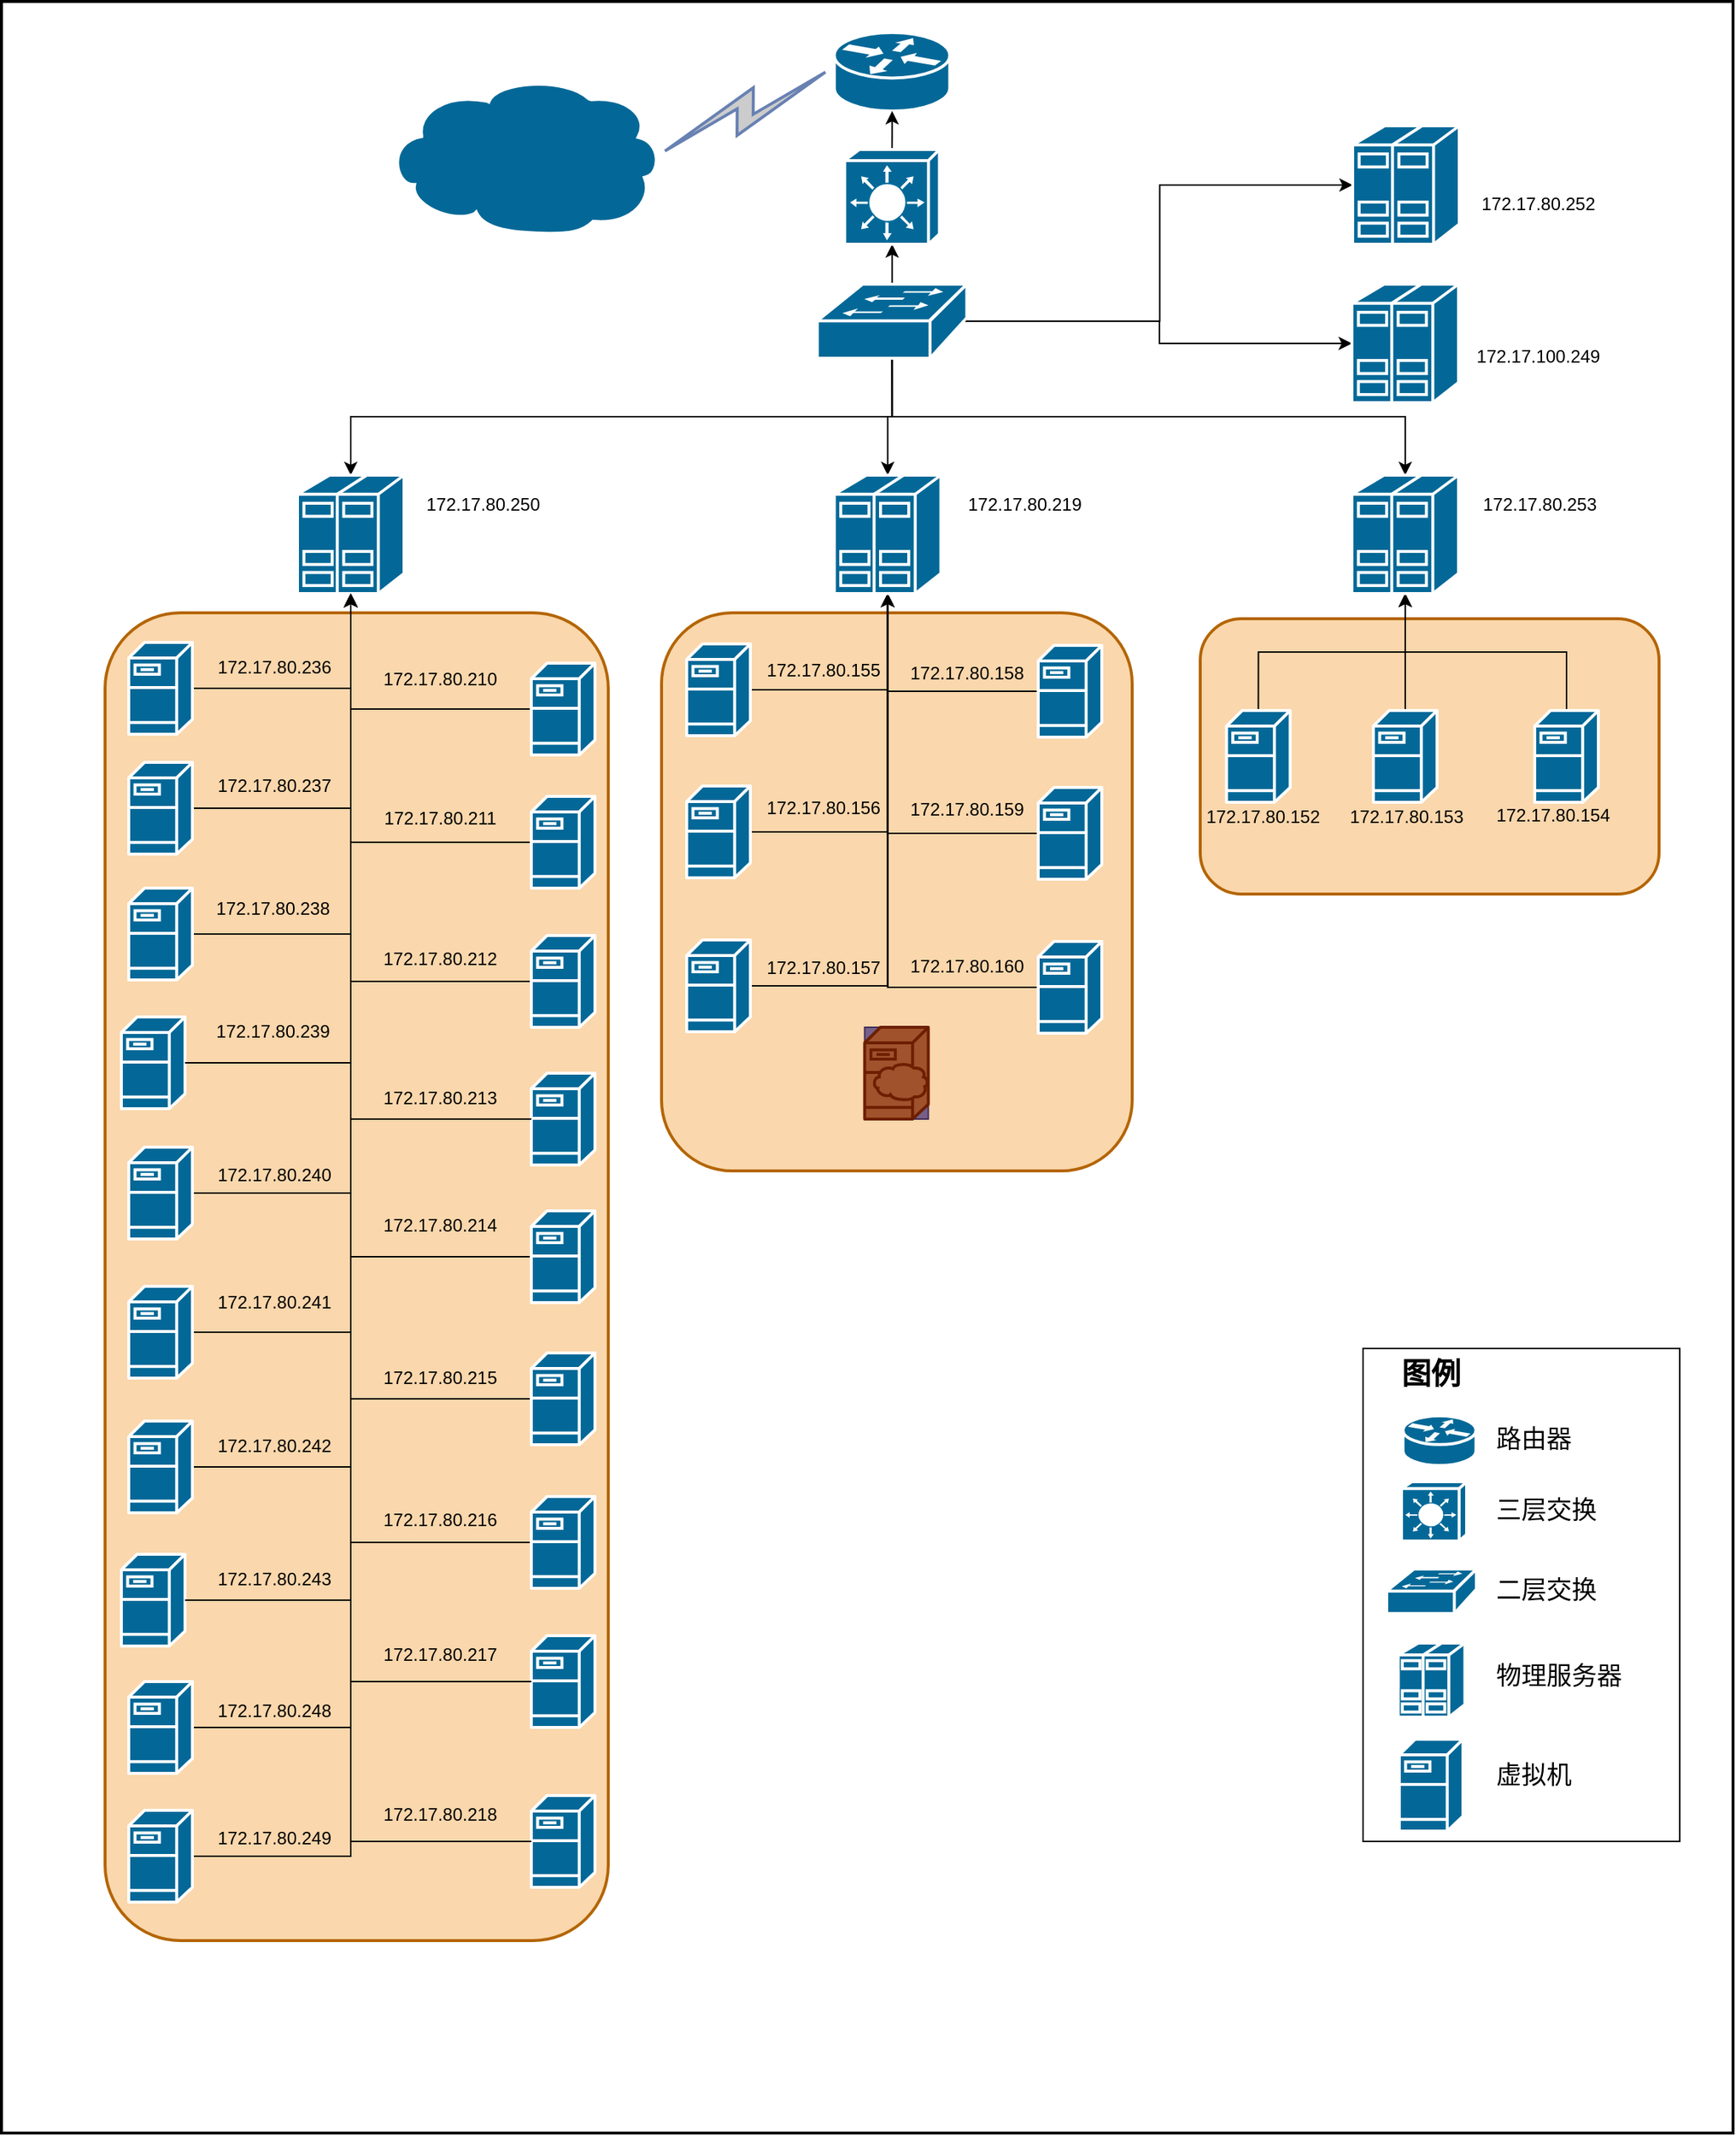 <mxfile version="13.7.3" type="github">
  <diagram id="7KyOj3fAV2kCOO-Bveho" name="第 1 页">
    <mxGraphModel dx="2696" dy="2299" grid="1" gridSize="10" guides="1" tooltips="1" connect="1" arrows="1" fold="1" page="1" pageScale="1" pageWidth="827" pageHeight="1169" math="0" shadow="0">
      <root>
        <mxCell id="0" />
        <mxCell id="1" parent="0" />
        <mxCell id="mXDbekLg4qPnqd0OjegT-1" value="" style="whiteSpace=wrap;html=1;strokeWidth=2;" parent="1" vertex="1">
          <mxGeometry x="-70" width="1170" height="1440" as="geometry" />
        </mxCell>
        <mxCell id="kRnvDEAMwZP9P6292mLg-15" value="" style="rounded=0;whiteSpace=wrap;html=1;fontSize=20;align=left;" vertex="1" parent="1">
          <mxGeometry x="850" y="910" width="214" height="333" as="geometry" />
        </mxCell>
        <mxCell id="mXDbekLg4qPnqd0OjegT-14" value="" style="rounded=1;whiteSpace=wrap;html=1;strokeColor=#b46504;strokeWidth=2;fillColor=#fad7ac;" parent="1" vertex="1">
          <mxGeometry x="740" y="417" width="310" height="186" as="geometry" />
        </mxCell>
        <mxCell id="mXDbekLg4qPnqd0OjegT-13" value="" style="rounded=1;whiteSpace=wrap;html=1;strokeColor=#b46504;strokeWidth=2;fillColor=#fad7ac;" parent="1" vertex="1">
          <mxGeometry x="376" y="413" width="318" height="377" as="geometry" />
        </mxCell>
        <mxCell id="mXDbekLg4qPnqd0OjegT-12" value="" style="rounded=1;whiteSpace=wrap;html=1;strokeColor=#b46504;strokeWidth=2;fillColor=#fad7ac;" parent="1" vertex="1">
          <mxGeometry y="413" width="340" height="897" as="geometry" />
        </mxCell>
        <mxCell id="mXDbekLg4qPnqd0OjegT-2" value="" style="shape=mxgraph.cisco.routers.router;html=1;pointerEvents=1;dashed=0;fillColor=#036897;strokeColor=#ffffff;strokeWidth=2;verticalLabelPosition=bottom;verticalAlign=top;align=center;outlineConnect=0;" parent="1" vertex="1">
          <mxGeometry x="492.75" y="21" width="78" height="53" as="geometry" />
        </mxCell>
        <mxCell id="mXDbekLg4qPnqd0OjegT-5" value="" style="shape=mxgraph.cisco.storage.cloud;html=1;pointerEvents=1;dashed=0;fillColor=#036897;strokeColor=#ffffff;strokeWidth=2;verticalLabelPosition=bottom;verticalAlign=top;align=center;outlineConnect=0;" parent="1" vertex="1">
          <mxGeometry x="190" y="51" width="186" height="106" as="geometry" />
        </mxCell>
        <mxCell id="mXDbekLg4qPnqd0OjegT-9" value="" style="edgeStyle=orthogonalEdgeStyle;rounded=0;orthogonalLoop=1;jettySize=auto;html=1;exitX=0.5;exitY=0;exitDx=0;exitDy=0;exitPerimeter=0;" parent="1" source="mXDbekLg4qPnqd0OjegT-10" target="mXDbekLg4qPnqd0OjegT-2" edge="1">
          <mxGeometry relative="1" as="geometry">
            <mxPoint x="594" y="82" as="sourcePoint" />
          </mxGeometry>
        </mxCell>
        <mxCell id="mXDbekLg4qPnqd0OjegT-11" value="" style="edgeStyle=orthogonalEdgeStyle;rounded=0;orthogonalLoop=1;jettySize=auto;html=1;" parent="1" source="mXDbekLg4qPnqd0OjegT-7" target="mXDbekLg4qPnqd0OjegT-10" edge="1">
          <mxGeometry relative="1" as="geometry" />
        </mxCell>
        <mxCell id="mXDbekLg4qPnqd0OjegT-252" style="edgeStyle=orthogonalEdgeStyle;rounded=0;orthogonalLoop=1;jettySize=auto;html=1;exitX=0.5;exitY=0.98;exitDx=0;exitDy=0;exitPerimeter=0;" parent="1" source="mXDbekLg4qPnqd0OjegT-7" target="kRnvDEAMwZP9P6292mLg-37" edge="1">
          <mxGeometry relative="1" as="geometry">
            <mxPoint x="532" y="320" as="targetPoint" />
          </mxGeometry>
        </mxCell>
        <mxCell id="mXDbekLg4qPnqd0OjegT-253" style="edgeStyle=orthogonalEdgeStyle;rounded=0;orthogonalLoop=1;jettySize=auto;html=1;exitX=0.5;exitY=0.98;exitDx=0;exitDy=0;exitPerimeter=0;" parent="1" source="mXDbekLg4qPnqd0OjegT-7" target="kRnvDEAMwZP9P6292mLg-38" edge="1">
          <mxGeometry relative="1" as="geometry">
            <mxPoint x="880.5" y="320" as="targetPoint" />
          </mxGeometry>
        </mxCell>
        <mxCell id="mXDbekLg4qPnqd0OjegT-254" style="edgeStyle=orthogonalEdgeStyle;rounded=0;orthogonalLoop=1;jettySize=auto;html=1;exitX=0.5;exitY=0.98;exitDx=0;exitDy=0;exitPerimeter=0;entryX=0.5;entryY=0;entryDx=0;entryDy=0;entryPerimeter=0;" parent="1" source="mXDbekLg4qPnqd0OjegT-7" target="yQttEKcs_ZQI97FA9JTA-85" edge="1">
          <mxGeometry relative="1" as="geometry">
            <mxPoint x="165" y="320" as="targetPoint" />
          </mxGeometry>
        </mxCell>
        <mxCell id="mXDbekLg4qPnqd0OjegT-255" style="edgeStyle=orthogonalEdgeStyle;rounded=0;orthogonalLoop=1;jettySize=auto;html=1;exitX=0.98;exitY=0.5;exitDx=0;exitDy=0;exitPerimeter=0;" parent="1" source="mXDbekLg4qPnqd0OjegT-7" target="kRnvDEAMwZP9P6292mLg-2" edge="1">
          <mxGeometry relative="1" as="geometry">
            <mxPoint x="823.5" y="241" as="targetPoint" />
          </mxGeometry>
        </mxCell>
        <mxCell id="mXDbekLg4qPnqd0OjegT-256" style="edgeStyle=orthogonalEdgeStyle;rounded=0;orthogonalLoop=1;jettySize=auto;html=1;exitX=0.98;exitY=0.5;exitDx=0;exitDy=0;exitPerimeter=0;entryX=0;entryY=0.5;entryDx=0;entryDy=0;entryPerimeter=0;" parent="1" source="mXDbekLg4qPnqd0OjegT-7" target="kRnvDEAMwZP9P6292mLg-1" edge="1">
          <mxGeometry relative="1" as="geometry">
            <mxPoint x="819" y="161.5" as="targetPoint" />
          </mxGeometry>
        </mxCell>
        <mxCell id="mXDbekLg4qPnqd0OjegT-7" value="" style="shape=mxgraph.cisco.switches.workgroup_switch;html=1;pointerEvents=1;dashed=0;fillColor=#036897;strokeColor=#ffffff;strokeWidth=2;verticalLabelPosition=bottom;verticalAlign=top;align=center;outlineConnect=0;" parent="1" vertex="1">
          <mxGeometry x="481.25" y="191" width="101" height="50" as="geometry" />
        </mxCell>
        <mxCell id="mXDbekLg4qPnqd0OjegT-8" value="" style="html=1;outlineConnect=0;fillColor=#CCCCCC;strokeColor=#6881B3;gradientColor=none;gradientDirection=north;strokeWidth=2;shape=mxgraph.networks.comm_link_edge;html=1;entryX=0.98;entryY=0.5;entryDx=0;entryDy=0;entryPerimeter=0;" parent="1" source="mXDbekLg4qPnqd0OjegT-2" target="mXDbekLg4qPnqd0OjegT-5" edge="1">
          <mxGeometry width="100" height="100" relative="1" as="geometry">
            <mxPoint x="223" y="60" as="sourcePoint" />
            <mxPoint x="323" y="-40" as="targetPoint" />
            <Array as="points">
              <mxPoint x="283" y="30" />
            </Array>
          </mxGeometry>
        </mxCell>
        <mxCell id="mXDbekLg4qPnqd0OjegT-10" value="" style="shape=mxgraph.cisco.switches.layer_3_switch;html=1;pointerEvents=1;dashed=0;fillColor=#036897;strokeColor=#ffffff;strokeWidth=2;verticalLabelPosition=bottom;verticalAlign=top;align=center;outlineConnect=0;" parent="1" vertex="1">
          <mxGeometry x="499.75" y="100" width="64" height="64" as="geometry" />
        </mxCell>
        <mxCell id="mXDbekLg4qPnqd0OjegT-69" value="172.17.80.250&lt;br&gt;" style="text;html=1;resizable=0;autosize=1;align=center;verticalAlign=middle;points=[];fillColor=none;strokeColor=none;rounded=0;" parent="1" vertex="1">
          <mxGeometry x="210" y="330" width="90" height="20" as="geometry" />
        </mxCell>
        <mxCell id="mXDbekLg4qPnqd0OjegT-71" value="172.17.80.219" style="text;html=1;resizable=0;autosize=1;align=center;verticalAlign=middle;points=[];fillColor=none;strokeColor=none;rounded=0;" parent="1" vertex="1">
          <mxGeometry x="576" y="330" width="90" height="20" as="geometry" />
        </mxCell>
        <mxCell id="mXDbekLg4qPnqd0OjegT-105" value="" style="group;fillColor=#76608a;strokeColor=#432D57;fontColor=#ffffff;" parent="1" vertex="1" connectable="0">
          <mxGeometry x="513.25" y="693" width="43" height="62" as="geometry" />
        </mxCell>
        <mxCell id="mXDbekLg4qPnqd0OjegT-106" value="" style="shape=mxgraph.cisco.servers.fileserver;html=1;pointerEvents=1;dashed=0;fillColor=#a0522d;strokeColor=#6D1F00;strokeWidth=2;verticalLabelPosition=bottom;verticalAlign=top;align=center;outlineConnect=0;fontColor=#ffffff;" parent="mXDbekLg4qPnqd0OjegT-105" vertex="1">
          <mxGeometry width="43" height="62" as="geometry" />
        </mxCell>
        <mxCell id="mXDbekLg4qPnqd0OjegT-107" value="" style="shape=mxgraph.cisco.storage.cloud;html=1;pointerEvents=1;dashed=0;fillColor=#a0522d;strokeColor=#6D1F00;strokeWidth=2;verticalLabelPosition=bottom;verticalAlign=top;align=center;outlineConnect=0;fontColor=#ffffff;" parent="mXDbekLg4qPnqd0OjegT-105" vertex="1">
          <mxGeometry x="5" y="24" width="38" height="25" as="geometry" />
        </mxCell>
        <mxCell id="mXDbekLg4qPnqd0OjegT-109" value="172.17.80.252" style="text;html=1;resizable=0;autosize=1;align=center;verticalAlign=middle;points=[];fillColor=none;strokeColor=none;rounded=0;" parent="1" vertex="1">
          <mxGeometry x="922.5" y="127" width="90" height="20" as="geometry" />
        </mxCell>
        <mxCell id="mXDbekLg4qPnqd0OjegT-226" value="172.17.80.253" style="text;html=1;resizable=0;autosize=1;align=center;verticalAlign=middle;points=[];fillColor=none;strokeColor=none;rounded=0;" parent="1" vertex="1">
          <mxGeometry x="923.5" y="330" width="90" height="20" as="geometry" />
        </mxCell>
        <mxCell id="mXDbekLg4qPnqd0OjegT-241" value="172.17.100.249" style="text;html=1;resizable=0;autosize=1;align=center;verticalAlign=middle;points=[];fillColor=none;strokeColor=none;rounded=0;" parent="1" vertex="1">
          <mxGeometry x="917.5" y="230" width="100" height="20" as="geometry" />
        </mxCell>
        <mxCell id="mXDbekLg4qPnqd0OjegT-16" value="172.17.80.236" style="text;html=1;resizable=0;autosize=1;align=center;verticalAlign=middle;points=[];rounded=0;shadow=1;fontStyle=0" parent="1" vertex="1">
          <mxGeometry x="69" y="440" width="90" height="20" as="geometry" />
        </mxCell>
        <mxCell id="mXDbekLg4qPnqd0OjegT-20" value="172.17.80.249" style="text;html=1;resizable=0;autosize=1;align=center;verticalAlign=middle;points=[];rounded=0;shadow=1;fontStyle=0" parent="1" vertex="1">
          <mxGeometry x="69.0" y="1231" width="90" height="20" as="geometry" />
        </mxCell>
        <mxCell id="mXDbekLg4qPnqd0OjegT-22" value="172.17.80.240" style="text;html=1;resizable=0;autosize=1;align=center;verticalAlign=middle;points=[];rounded=0;shadow=1;fontStyle=0" parent="1" vertex="1">
          <mxGeometry x="69" y="783" width="90" height="20" as="geometry" />
        </mxCell>
        <mxCell id="mXDbekLg4qPnqd0OjegT-27" value="172.17.80.243" style="text;html=1;resizable=0;autosize=1;align=center;verticalAlign=middle;points=[];rounded=0;shadow=1;fontStyle=0" parent="1" vertex="1">
          <mxGeometry x="69" y="1056" width="90" height="20" as="geometry" />
        </mxCell>
        <mxCell id="mXDbekLg4qPnqd0OjegT-28" value="172.17.80.248" style="text;html=1;resizable=0;autosize=1;align=center;verticalAlign=middle;points=[];rounded=0;shadow=1;fontStyle=0" parent="1" vertex="1">
          <mxGeometry x="69.0" y="1145" width="90" height="20" as="geometry" />
        </mxCell>
        <mxCell id="mXDbekLg4qPnqd0OjegT-41" value="172.17.80.210" style="text;html=1;resizable=0;autosize=1;align=center;verticalAlign=middle;points=[];rounded=0;shadow=1;fontStyle=0" parent="1" vertex="1">
          <mxGeometry x="181" y="448" width="90" height="20" as="geometry" />
        </mxCell>
        <mxCell id="mXDbekLg4qPnqd0OjegT-42" value="172.17.80.211" style="text;html=1;resizable=0;autosize=1;align=center;verticalAlign=middle;points=[];rounded=0;shadow=1;fontStyle=0" parent="1" vertex="1">
          <mxGeometry x="181" y="542" width="90" height="20" as="geometry" />
        </mxCell>
        <mxCell id="mXDbekLg4qPnqd0OjegT-43" value="172.17.80.212" style="text;html=1;resizable=0;autosize=1;align=center;verticalAlign=middle;points=[];rounded=0;shadow=1;fontStyle=0" parent="1" vertex="1">
          <mxGeometry x="181" y="637" width="90" height="20" as="geometry" />
        </mxCell>
        <mxCell id="mXDbekLg4qPnqd0OjegT-47" value="172.17.80.213" style="text;html=1;resizable=0;autosize=1;align=center;verticalAlign=middle;points=[];rounded=0;shadow=1;fontStyle=0" parent="1" vertex="1">
          <mxGeometry x="181.0" y="731" width="90" height="20" as="geometry" />
        </mxCell>
        <mxCell id="mXDbekLg4qPnqd0OjegT-48" value="172.17.80.214" style="text;html=1;resizable=0;autosize=1;align=center;verticalAlign=middle;points=[];rounded=0;shadow=1;fontStyle=0" parent="1" vertex="1">
          <mxGeometry x="181.0" y="817" width="90" height="20" as="geometry" />
        </mxCell>
        <mxCell id="mXDbekLg4qPnqd0OjegT-49" value="172.17.80.215" style="text;html=1;resizable=0;autosize=1;align=center;verticalAlign=middle;points=[];rounded=0;shadow=1;fontStyle=0" parent="1" vertex="1">
          <mxGeometry x="181" y="920" width="90" height="20" as="geometry" />
        </mxCell>
        <mxCell id="mXDbekLg4qPnqd0OjegT-50" value="172.17.80.216" style="text;html=1;resizable=0;autosize=1;align=center;verticalAlign=middle;points=[];rounded=0;shadow=1;fontStyle=0" parent="1" vertex="1">
          <mxGeometry x="181.0" y="1016" width="90" height="20" as="geometry" />
        </mxCell>
        <mxCell id="mXDbekLg4qPnqd0OjegT-51" value="172.17.80.217" style="text;html=1;resizable=0;autosize=1;align=center;verticalAlign=middle;points=[];rounded=0;shadow=1;fontStyle=0" parent="1" vertex="1">
          <mxGeometry x="181" y="1107" width="90" height="20" as="geometry" />
        </mxCell>
        <mxCell id="kRnvDEAMwZP9P6292mLg-20" style="edgeStyle=orthogonalEdgeStyle;rounded=0;orthogonalLoop=1;jettySize=auto;html=1;exitX=1;exitY=0.5;exitDx=0;exitDy=0;" parent="1" source="mXDbekLg4qPnqd0OjegT-33" target="yQttEKcs_ZQI97FA9JTA-85" edge="1">
          <mxGeometry relative="1" as="geometry" />
        </mxCell>
        <mxCell id="mXDbekLg4qPnqd0OjegT-33" value="" style="shape=mxgraph.cisco.servers.fileserver;html=1;pointerEvents=1;dashed=0;fillColor=#036897;strokeColor=#ffffff;strokeWidth=2;verticalLabelPosition=bottom;verticalAlign=top;align=center;outlineConnect=0;" parent="1" vertex="1">
          <mxGeometry x="16" y="514" width="43" height="62" as="geometry" />
        </mxCell>
        <mxCell id="yQttEKcs_ZQI97FA9JTA-4" value="" style="group" parent="1" vertex="1" connectable="0">
          <mxGeometry x="16" y="686" width="43" height="62" as="geometry" />
        </mxCell>
        <mxCell id="yQttEKcs_ZQI97FA9JTA-5" value="" style="shape=mxgraph.cisco.servers.fileserver;html=1;pointerEvents=1;dashed=0;fillColor=#036897;strokeColor=#ffffff;strokeWidth=2;verticalLabelPosition=bottom;verticalAlign=top;align=center;outlineConnect=0;" parent="yQttEKcs_ZQI97FA9JTA-4" vertex="1">
          <mxGeometry x="-5" width="43" height="62" as="geometry" />
        </mxCell>
        <mxCell id="kRnvDEAMwZP9P6292mLg-22" style="edgeStyle=orthogonalEdgeStyle;rounded=0;orthogonalLoop=1;jettySize=auto;html=1;exitX=1;exitY=0.5;exitDx=0;exitDy=0;" parent="1" source="yQttEKcs_ZQI97FA9JTA-8" target="yQttEKcs_ZQI97FA9JTA-85" edge="1">
          <mxGeometry relative="1" as="geometry" />
        </mxCell>
        <mxCell id="yQttEKcs_ZQI97FA9JTA-8" value="" style="shape=mxgraph.cisco.servers.fileserver;html=1;pointerEvents=1;dashed=0;fillColor=#036897;strokeColor=#ffffff;strokeWidth=2;verticalLabelPosition=bottom;verticalAlign=top;align=center;outlineConnect=0;" parent="1" vertex="1">
          <mxGeometry x="16" y="599" width="43" height="62" as="geometry" />
        </mxCell>
        <mxCell id="kRnvDEAMwZP9P6292mLg-26" style="edgeStyle=orthogonalEdgeStyle;rounded=0;orthogonalLoop=1;jettySize=auto;html=1;exitX=1;exitY=0.5;exitDx=0;exitDy=0;" parent="1" source="yQttEKcs_ZQI97FA9JTA-9" target="yQttEKcs_ZQI97FA9JTA-85" edge="1">
          <mxGeometry relative="1" as="geometry" />
        </mxCell>
        <mxCell id="yQttEKcs_ZQI97FA9JTA-9" value="" style="shape=mxgraph.cisco.servers.fileserver;html=1;pointerEvents=1;dashed=0;fillColor=#036897;strokeColor=#ffffff;strokeWidth=2;verticalLabelPosition=bottom;verticalAlign=top;align=center;outlineConnect=0;" parent="1" vertex="1">
          <mxGeometry x="16" y="774" width="43" height="62" as="geometry" />
        </mxCell>
        <mxCell id="kRnvDEAMwZP9P6292mLg-28" style="edgeStyle=orthogonalEdgeStyle;rounded=0;orthogonalLoop=1;jettySize=auto;html=1;exitX=1;exitY=0.5;exitDx=0;exitDy=0;" parent="1" source="yQttEKcs_ZQI97FA9JTA-10" target="yQttEKcs_ZQI97FA9JTA-85" edge="1">
          <mxGeometry relative="1" as="geometry" />
        </mxCell>
        <mxCell id="yQttEKcs_ZQI97FA9JTA-10" value="" style="shape=mxgraph.cisco.servers.fileserver;html=1;pointerEvents=1;dashed=0;fillColor=#036897;strokeColor=#ffffff;strokeWidth=2;verticalLabelPosition=bottom;verticalAlign=top;align=center;outlineConnect=0;" parent="1" vertex="1">
          <mxGeometry x="16" y="868" width="43" height="62" as="geometry" />
        </mxCell>
        <mxCell id="yQttEKcs_ZQI97FA9JTA-11" value="" style="group" parent="1" vertex="1" connectable="0">
          <mxGeometry x="16" y="1049" width="43" height="62" as="geometry" />
        </mxCell>
        <mxCell id="yQttEKcs_ZQI97FA9JTA-12" value="" style="shape=mxgraph.cisco.servers.fileserver;html=1;pointerEvents=1;dashed=0;fillColor=#036897;strokeColor=#ffffff;strokeWidth=2;verticalLabelPosition=bottom;verticalAlign=top;align=center;outlineConnect=0;" parent="yQttEKcs_ZQI97FA9JTA-11" vertex="1">
          <mxGeometry x="-5" width="43" height="62" as="geometry" />
        </mxCell>
        <mxCell id="kRnvDEAMwZP9P6292mLg-30" style="edgeStyle=orthogonalEdgeStyle;rounded=0;orthogonalLoop=1;jettySize=auto;html=1;exitX=1;exitY=0.5;exitDx=0;exitDy=0;" parent="1" source="yQttEKcs_ZQI97FA9JTA-13" target="yQttEKcs_ZQI97FA9JTA-85" edge="1">
          <mxGeometry relative="1" as="geometry" />
        </mxCell>
        <mxCell id="yQttEKcs_ZQI97FA9JTA-13" value="" style="shape=mxgraph.cisco.servers.fileserver;html=1;pointerEvents=1;dashed=0;fillColor=#036897;strokeColor=#ffffff;strokeWidth=2;verticalLabelPosition=bottom;verticalAlign=top;align=center;outlineConnect=0;" parent="1" vertex="1">
          <mxGeometry x="16" y="959" width="43" height="62" as="geometry" />
        </mxCell>
        <mxCell id="kRnvDEAMwZP9P6292mLg-34" style="edgeStyle=orthogonalEdgeStyle;rounded=0;orthogonalLoop=1;jettySize=auto;html=1;exitX=1;exitY=0.5;exitDx=0;exitDy=0;" parent="1" source="yQttEKcs_ZQI97FA9JTA-16" target="yQttEKcs_ZQI97FA9JTA-85" edge="1">
          <mxGeometry relative="1" as="geometry" />
        </mxCell>
        <mxCell id="yQttEKcs_ZQI97FA9JTA-16" value="" style="shape=mxgraph.cisco.servers.fileserver;html=1;pointerEvents=1;dashed=0;fillColor=#036897;strokeColor=#ffffff;strokeWidth=2;verticalLabelPosition=bottom;verticalAlign=top;align=center;outlineConnect=0;" parent="1" vertex="1">
          <mxGeometry x="16" y="1135" width="43" height="62" as="geometry" />
        </mxCell>
        <mxCell id="yQttEKcs_ZQI97FA9JTA-37" value="172.17.80.239" style="text;html=1;resizable=0;autosize=1;align=center;verticalAlign=middle;points=[];rounded=0;shadow=1;fontStyle=0" parent="1" vertex="1">
          <mxGeometry x="68.0" y="686" width="90" height="20" as="geometry" />
        </mxCell>
        <mxCell id="yQttEKcs_ZQI97FA9JTA-38" value="172.17.80.238" style="text;html=1;resizable=0;autosize=1;align=center;verticalAlign=middle;points=[];rounded=0;shadow=1;fontStyle=0" parent="1" vertex="1">
          <mxGeometry x="68.0" y="603" width="90" height="20" as="geometry" />
        </mxCell>
        <mxCell id="yQttEKcs_ZQI97FA9JTA-39" value="172.17.80.241" style="text;html=1;resizable=0;autosize=1;align=center;verticalAlign=middle;points=[];rounded=0;shadow=1;fontStyle=0" parent="1" vertex="1">
          <mxGeometry x="69.0" y="869" width="90" height="20" as="geometry" />
        </mxCell>
        <mxCell id="yQttEKcs_ZQI97FA9JTA-40" value="172.17.80.242" style="text;html=1;resizable=0;autosize=1;align=center;verticalAlign=middle;points=[];rounded=0;shadow=1;fontStyle=0" parent="1" vertex="1">
          <mxGeometry x="69.0" y="966" width="90" height="20" as="geometry" />
        </mxCell>
        <mxCell id="kRnvDEAMwZP9P6292mLg-18" style="edgeStyle=orthogonalEdgeStyle;rounded=0;orthogonalLoop=1;jettySize=auto;html=1;exitX=1;exitY=0.5;exitDx=0;exitDy=0;" parent="1" source="yQttEKcs_ZQI97FA9JTA-42" target="yQttEKcs_ZQI97FA9JTA-85" edge="1">
          <mxGeometry relative="1" as="geometry" />
        </mxCell>
        <mxCell id="yQttEKcs_ZQI97FA9JTA-42" value="" style="shape=mxgraph.cisco.servers.fileserver;html=1;pointerEvents=1;dashed=0;fillColor=#036897;strokeColor=#ffffff;strokeWidth=2;verticalLabelPosition=bottom;verticalAlign=top;align=center;outlineConnect=0;" parent="1" vertex="1">
          <mxGeometry x="16" y="433" width="43" height="62" as="geometry" />
        </mxCell>
        <mxCell id="kRnvDEAMwZP9P6292mLg-21" style="edgeStyle=orthogonalEdgeStyle;rounded=0;orthogonalLoop=1;jettySize=auto;html=1;exitX=0;exitY=0.5;exitDx=0;exitDy=0;" parent="1" source="yQttEKcs_ZQI97FA9JTA-43" target="yQttEKcs_ZQI97FA9JTA-85" edge="1">
          <mxGeometry relative="1" as="geometry" />
        </mxCell>
        <mxCell id="yQttEKcs_ZQI97FA9JTA-43" value="" style="shape=mxgraph.cisco.servers.fileserver;html=1;pointerEvents=1;dashed=0;fillColor=#036897;strokeColor=#ffffff;strokeWidth=2;verticalLabelPosition=bottom;verticalAlign=top;align=center;outlineConnect=0;" parent="1" vertex="1">
          <mxGeometry x="288" y="537" width="43" height="62" as="geometry" />
        </mxCell>
        <mxCell id="yQttEKcs_ZQI97FA9JTA-44" value="" style="group" parent="1" vertex="1" connectable="0">
          <mxGeometry x="288" y="724" width="43" height="62" as="geometry" />
        </mxCell>
        <mxCell id="yQttEKcs_ZQI97FA9JTA-45" value="" style="shape=mxgraph.cisco.servers.fileserver;html=1;pointerEvents=1;dashed=0;fillColor=#036897;strokeColor=#ffffff;strokeWidth=2;verticalLabelPosition=bottom;verticalAlign=top;align=center;outlineConnect=0;" parent="yQttEKcs_ZQI97FA9JTA-44" vertex="1">
          <mxGeometry width="43" height="62" as="geometry" />
        </mxCell>
        <mxCell id="kRnvDEAMwZP9P6292mLg-23" style="edgeStyle=orthogonalEdgeStyle;rounded=0;orthogonalLoop=1;jettySize=auto;html=1;exitX=0;exitY=0.5;exitDx=0;exitDy=0;" parent="1" source="yQttEKcs_ZQI97FA9JTA-46" target="yQttEKcs_ZQI97FA9JTA-85" edge="1">
          <mxGeometry relative="1" as="geometry" />
        </mxCell>
        <mxCell id="yQttEKcs_ZQI97FA9JTA-46" value="" style="shape=mxgraph.cisco.servers.fileserver;html=1;pointerEvents=1;dashed=0;fillColor=#036897;strokeColor=#ffffff;strokeWidth=2;verticalLabelPosition=bottom;verticalAlign=top;align=center;outlineConnect=0;" parent="1" vertex="1">
          <mxGeometry x="288" y="631" width="43" height="62" as="geometry" />
        </mxCell>
        <mxCell id="kRnvDEAMwZP9P6292mLg-27" style="edgeStyle=orthogonalEdgeStyle;rounded=0;orthogonalLoop=1;jettySize=auto;html=1;exitX=0;exitY=0.5;exitDx=0;exitDy=0;" parent="1" source="yQttEKcs_ZQI97FA9JTA-47" target="yQttEKcs_ZQI97FA9JTA-85" edge="1">
          <mxGeometry relative="1" as="geometry" />
        </mxCell>
        <mxCell id="yQttEKcs_ZQI97FA9JTA-47" value="" style="shape=mxgraph.cisco.servers.fileserver;html=1;pointerEvents=1;dashed=0;fillColor=#036897;strokeColor=#ffffff;strokeWidth=2;verticalLabelPosition=bottom;verticalAlign=top;align=center;outlineConnect=0;" parent="1" vertex="1">
          <mxGeometry x="288" y="817" width="43" height="62" as="geometry" />
        </mxCell>
        <mxCell id="kRnvDEAMwZP9P6292mLg-29" style="edgeStyle=orthogonalEdgeStyle;rounded=0;orthogonalLoop=1;jettySize=auto;html=1;exitX=0;exitY=0.5;exitDx=0;exitDy=0;" parent="1" source="yQttEKcs_ZQI97FA9JTA-48" target="yQttEKcs_ZQI97FA9JTA-85" edge="1">
          <mxGeometry relative="1" as="geometry" />
        </mxCell>
        <mxCell id="yQttEKcs_ZQI97FA9JTA-48" value="" style="shape=mxgraph.cisco.servers.fileserver;html=1;pointerEvents=1;dashed=0;fillColor=#036897;strokeColor=#ffffff;strokeWidth=2;verticalLabelPosition=bottom;verticalAlign=top;align=center;outlineConnect=0;" parent="1" vertex="1">
          <mxGeometry x="288" y="913" width="43" height="62" as="geometry" />
        </mxCell>
        <mxCell id="yQttEKcs_ZQI97FA9JTA-49" value="" style="group" parent="1" vertex="1" connectable="0">
          <mxGeometry x="288" y="1104" width="43" height="62" as="geometry" />
        </mxCell>
        <mxCell id="yQttEKcs_ZQI97FA9JTA-50" value="" style="shape=mxgraph.cisco.servers.fileserver;html=1;pointerEvents=1;dashed=0;fillColor=#036897;strokeColor=#ffffff;strokeWidth=2;verticalLabelPosition=bottom;verticalAlign=top;align=center;outlineConnect=0;" parent="yQttEKcs_ZQI97FA9JTA-49" vertex="1">
          <mxGeometry width="43" height="62" as="geometry" />
        </mxCell>
        <mxCell id="kRnvDEAMwZP9P6292mLg-31" style="edgeStyle=orthogonalEdgeStyle;rounded=0;orthogonalLoop=1;jettySize=auto;html=1;exitX=0;exitY=0.5;exitDx=0;exitDy=0;" parent="1" source="yQttEKcs_ZQI97FA9JTA-51" target="yQttEKcs_ZQI97FA9JTA-85" edge="1">
          <mxGeometry relative="1" as="geometry" />
        </mxCell>
        <mxCell id="yQttEKcs_ZQI97FA9JTA-51" value="" style="shape=mxgraph.cisco.servers.fileserver;html=1;pointerEvents=1;dashed=0;fillColor=#036897;strokeColor=#ffffff;strokeWidth=2;verticalLabelPosition=bottom;verticalAlign=top;align=center;outlineConnect=0;" parent="1" vertex="1">
          <mxGeometry x="288" y="1010" width="43" height="62" as="geometry" />
        </mxCell>
        <mxCell id="kRnvDEAMwZP9P6292mLg-19" style="edgeStyle=orthogonalEdgeStyle;rounded=0;orthogonalLoop=1;jettySize=auto;html=1;exitX=0;exitY=0.5;exitDx=0;exitDy=0;" parent="1" source="yQttEKcs_ZQI97FA9JTA-52" target="yQttEKcs_ZQI97FA9JTA-85" edge="1">
          <mxGeometry relative="1" as="geometry" />
        </mxCell>
        <mxCell id="yQttEKcs_ZQI97FA9JTA-52" value="" style="shape=mxgraph.cisco.servers.fileserver;html=1;pointerEvents=1;dashed=0;fillColor=#036897;strokeColor=#ffffff;strokeWidth=2;verticalLabelPosition=bottom;verticalAlign=top;align=center;outlineConnect=0;" parent="1" vertex="1">
          <mxGeometry x="288" y="447" width="43" height="62" as="geometry" />
        </mxCell>
        <mxCell id="kRnvDEAMwZP9P6292mLg-41" style="edgeStyle=orthogonalEdgeStyle;rounded=0;orthogonalLoop=1;jettySize=auto;html=1;exitX=1;exitY=0.5;exitDx=0;exitDy=0;" parent="1" source="yQttEKcs_ZQI97FA9JTA-53" target="kRnvDEAMwZP9P6292mLg-37" edge="1">
          <mxGeometry relative="1" as="geometry" />
        </mxCell>
        <mxCell id="yQttEKcs_ZQI97FA9JTA-53" value="" style="shape=mxgraph.cisco.servers.fileserver;html=1;pointerEvents=1;dashed=0;fillColor=#036897;strokeColor=#ffffff;strokeWidth=2;verticalLabelPosition=bottom;verticalAlign=top;align=center;outlineConnect=0;" parent="1" vertex="1">
          <mxGeometry x="393" y="530" width="43" height="62" as="geometry" />
        </mxCell>
        <mxCell id="kRnvDEAMwZP9P6292mLg-43" style="edgeStyle=orthogonalEdgeStyle;rounded=0;orthogonalLoop=1;jettySize=auto;html=1;exitX=1;exitY=0.5;exitDx=0;exitDy=0;" parent="1" source="yQttEKcs_ZQI97FA9JTA-54" target="kRnvDEAMwZP9P6292mLg-37" edge="1">
          <mxGeometry relative="1" as="geometry" />
        </mxCell>
        <mxCell id="yQttEKcs_ZQI97FA9JTA-54" value="" style="shape=mxgraph.cisco.servers.fileserver;html=1;pointerEvents=1;dashed=0;fillColor=#036897;strokeColor=#ffffff;strokeWidth=2;verticalLabelPosition=bottom;verticalAlign=top;align=center;outlineConnect=0;" parent="1" vertex="1">
          <mxGeometry x="393" y="634" width="43" height="62" as="geometry" />
        </mxCell>
        <mxCell id="kRnvDEAMwZP9P6292mLg-39" style="edgeStyle=orthogonalEdgeStyle;rounded=0;orthogonalLoop=1;jettySize=auto;html=1;exitX=1;exitY=0.5;exitDx=0;exitDy=0;" parent="1" source="yQttEKcs_ZQI97FA9JTA-55" target="kRnvDEAMwZP9P6292mLg-37" edge="1">
          <mxGeometry relative="1" as="geometry" />
        </mxCell>
        <mxCell id="yQttEKcs_ZQI97FA9JTA-55" value="" style="shape=mxgraph.cisco.servers.fileserver;html=1;pointerEvents=1;dashed=0;fillColor=#036897;strokeColor=#ffffff;strokeWidth=2;verticalLabelPosition=bottom;verticalAlign=top;align=center;outlineConnect=0;" parent="1" vertex="1">
          <mxGeometry x="393" y="434" width="43" height="62" as="geometry" />
        </mxCell>
        <mxCell id="kRnvDEAMwZP9P6292mLg-42" style="edgeStyle=orthogonalEdgeStyle;rounded=0;orthogonalLoop=1;jettySize=auto;html=1;exitX=0;exitY=0.5;exitDx=0;exitDy=0;" parent="1" source="yQttEKcs_ZQI97FA9JTA-56" target="kRnvDEAMwZP9P6292mLg-37" edge="1">
          <mxGeometry relative="1" as="geometry" />
        </mxCell>
        <mxCell id="yQttEKcs_ZQI97FA9JTA-56" value="" style="shape=mxgraph.cisco.servers.fileserver;html=1;pointerEvents=1;dashed=0;fillColor=#036897;strokeColor=#ffffff;strokeWidth=2;verticalLabelPosition=bottom;verticalAlign=top;align=center;outlineConnect=0;" parent="1" vertex="1">
          <mxGeometry x="630.5" y="531" width="43" height="62" as="geometry" />
        </mxCell>
        <mxCell id="kRnvDEAMwZP9P6292mLg-44" style="edgeStyle=orthogonalEdgeStyle;rounded=0;orthogonalLoop=1;jettySize=auto;html=1;exitX=0;exitY=0.5;exitDx=0;exitDy=0;" parent="1" source="yQttEKcs_ZQI97FA9JTA-57" target="kRnvDEAMwZP9P6292mLg-37" edge="1">
          <mxGeometry relative="1" as="geometry" />
        </mxCell>
        <mxCell id="yQttEKcs_ZQI97FA9JTA-57" value="" style="shape=mxgraph.cisco.servers.fileserver;html=1;pointerEvents=1;dashed=0;fillColor=#036897;strokeColor=#ffffff;strokeWidth=2;verticalLabelPosition=bottom;verticalAlign=top;align=center;outlineConnect=0;" parent="1" vertex="1">
          <mxGeometry x="630.5" y="635" width="43" height="62" as="geometry" />
        </mxCell>
        <mxCell id="kRnvDEAMwZP9P6292mLg-40" style="edgeStyle=orthogonalEdgeStyle;rounded=0;orthogonalLoop=1;jettySize=auto;html=1;exitX=0;exitY=0.5;exitDx=0;exitDy=0;" parent="1" source="yQttEKcs_ZQI97FA9JTA-58" target="kRnvDEAMwZP9P6292mLg-37" edge="1">
          <mxGeometry relative="1" as="geometry" />
        </mxCell>
        <mxCell id="yQttEKcs_ZQI97FA9JTA-58" value="" style="shape=mxgraph.cisco.servers.fileserver;html=1;pointerEvents=1;dashed=0;fillColor=#036897;strokeColor=#ffffff;strokeWidth=2;verticalLabelPosition=bottom;verticalAlign=top;align=center;outlineConnect=0;" parent="1" vertex="1">
          <mxGeometry x="630.5" y="435" width="43" height="62" as="geometry" />
        </mxCell>
        <mxCell id="kRnvDEAMwZP9P6292mLg-45" style="edgeStyle=orthogonalEdgeStyle;rounded=0;orthogonalLoop=1;jettySize=auto;html=1;exitX=0.5;exitY=0;exitDx=0;exitDy=0;" parent="1" source="yQttEKcs_ZQI97FA9JTA-59" target="kRnvDEAMwZP9P6292mLg-38" edge="1">
          <mxGeometry relative="1" as="geometry" />
        </mxCell>
        <mxCell id="yQttEKcs_ZQI97FA9JTA-59" value="" style="shape=mxgraph.cisco.servers.fileserver;html=1;pointerEvents=1;dashed=0;fillColor=#036897;strokeColor=#ffffff;strokeWidth=2;verticalLabelPosition=bottom;verticalAlign=top;align=center;outlineConnect=0;" parent="1" vertex="1">
          <mxGeometry x="757.75" y="479" width="43" height="62" as="geometry" />
        </mxCell>
        <mxCell id="kRnvDEAMwZP9P6292mLg-46" style="edgeStyle=orthogonalEdgeStyle;rounded=0;orthogonalLoop=1;jettySize=auto;html=1;exitX=0.5;exitY=0;exitDx=0;exitDy=0;" parent="1" source="yQttEKcs_ZQI97FA9JTA-60" target="kRnvDEAMwZP9P6292mLg-38" edge="1">
          <mxGeometry relative="1" as="geometry" />
        </mxCell>
        <mxCell id="yQttEKcs_ZQI97FA9JTA-60" value="" style="shape=mxgraph.cisco.servers.fileserver;html=1;pointerEvents=1;dashed=0;fillColor=#036897;strokeColor=#ffffff;strokeWidth=2;verticalLabelPosition=bottom;verticalAlign=top;align=center;outlineConnect=0;" parent="1" vertex="1">
          <mxGeometry x="857" y="479" width="43" height="62" as="geometry" />
        </mxCell>
        <mxCell id="kRnvDEAMwZP9P6292mLg-47" style="edgeStyle=orthogonalEdgeStyle;rounded=0;orthogonalLoop=1;jettySize=auto;html=1;exitX=0.5;exitY=0;exitDx=0;exitDy=0;" parent="1" source="yQttEKcs_ZQI97FA9JTA-61" target="kRnvDEAMwZP9P6292mLg-38" edge="1">
          <mxGeometry relative="1" as="geometry" />
        </mxCell>
        <mxCell id="yQttEKcs_ZQI97FA9JTA-61" value="" style="shape=mxgraph.cisco.servers.fileserver;html=1;pointerEvents=1;dashed=0;fillColor=#036897;strokeColor=#ffffff;strokeWidth=2;verticalLabelPosition=bottom;verticalAlign=top;align=center;outlineConnect=0;" parent="1" vertex="1">
          <mxGeometry x="966" y="479" width="43" height="62" as="geometry" />
        </mxCell>
        <mxCell id="kRnvDEAMwZP9P6292mLg-36" style="edgeStyle=orthogonalEdgeStyle;rounded=0;orthogonalLoop=1;jettySize=auto;html=1;exitX=1;exitY=0.5;exitDx=0;exitDy=0;" parent="1" source="yQttEKcs_ZQI97FA9JTA-15" target="yQttEKcs_ZQI97FA9JTA-85" edge="1">
          <mxGeometry relative="1" as="geometry" />
        </mxCell>
        <mxCell id="yQttEKcs_ZQI97FA9JTA-15" value="" style="shape=mxgraph.cisco.servers.fileserver;html=1;pointerEvents=1;dashed=0;fillColor=#036897;strokeColor=#ffffff;strokeWidth=2;verticalLabelPosition=bottom;verticalAlign=top;align=center;outlineConnect=0;" parent="1" vertex="1">
          <mxGeometry x="16" y="1222" width="43" height="62" as="geometry" />
        </mxCell>
        <mxCell id="yQttEKcs_ZQI97FA9JTA-63" value="172.17.80.218" style="text;html=1;resizable=0;autosize=1;align=center;verticalAlign=middle;points=[];rounded=0;shadow=1;fontStyle=0" parent="1" vertex="1">
          <mxGeometry x="181" y="1215" width="90" height="20" as="geometry" />
        </mxCell>
        <mxCell id="yQttEKcs_ZQI97FA9JTA-64" value="" style="group" parent="1" vertex="1" connectable="0">
          <mxGeometry x="288" y="1212" width="43" height="62" as="geometry" />
        </mxCell>
        <mxCell id="yQttEKcs_ZQI97FA9JTA-65" value="" style="shape=mxgraph.cisco.servers.fileserver;html=1;pointerEvents=1;dashed=0;fillColor=#036897;strokeColor=#ffffff;strokeWidth=2;verticalLabelPosition=bottom;verticalAlign=top;align=center;outlineConnect=0;" parent="yQttEKcs_ZQI97FA9JTA-64" vertex="1">
          <mxGeometry width="43" height="62" as="geometry" />
        </mxCell>
        <mxCell id="yQttEKcs_ZQI97FA9JTA-68" value="172.17.80.237" style="text;html=1;resizable=0;autosize=1;align=center;verticalAlign=middle;points=[];rounded=0;shadow=1;fontStyle=0" parent="1" vertex="1">
          <mxGeometry x="69" y="520" width="90" height="20" as="geometry" />
        </mxCell>
        <mxCell id="yQttEKcs_ZQI97FA9JTA-70" value="172.17.80.158" style="text;html=1;resizable=0;autosize=1;align=center;verticalAlign=middle;points=[];rounded=0;shadow=1;fontStyle=0" parent="1" vertex="1">
          <mxGeometry x="536.5" y="444" width="90" height="20" as="geometry" />
        </mxCell>
        <mxCell id="yQttEKcs_ZQI97FA9JTA-71" value="172.17.80.159" style="text;html=1;resizable=0;autosize=1;align=center;verticalAlign=middle;points=[];rounded=0;shadow=1;fontStyle=0" parent="1" vertex="1">
          <mxGeometry x="536.5" y="536" width="90" height="20" as="geometry" />
        </mxCell>
        <mxCell id="yQttEKcs_ZQI97FA9JTA-72" value="172.17.80.160" style="text;html=1;resizable=0;autosize=1;align=center;verticalAlign=middle;points=[];rounded=0;shadow=1;fontStyle=0" parent="1" vertex="1">
          <mxGeometry x="536.5" y="642" width="90" height="20" as="geometry" />
        </mxCell>
        <mxCell id="yQttEKcs_ZQI97FA9JTA-73" value="172.17.80.155" style="text;html=1;resizable=0;autosize=1;align=center;verticalAlign=middle;points=[];rounded=0;shadow=1;fontStyle=0" parent="1" vertex="1">
          <mxGeometry x="439.5" y="442" width="90" height="20" as="geometry" />
        </mxCell>
        <mxCell id="yQttEKcs_ZQI97FA9JTA-74" value="172.17.80.156" style="text;html=1;resizable=0;autosize=1;align=center;verticalAlign=middle;points=[];rounded=0;shadow=1;fontStyle=0" parent="1" vertex="1">
          <mxGeometry x="439.5" y="535" width="90" height="20" as="geometry" />
        </mxCell>
        <mxCell id="yQttEKcs_ZQI97FA9JTA-75" value="172.17.80.157" style="text;html=1;resizable=0;autosize=1;align=center;verticalAlign=middle;points=[];rounded=0;shadow=1;fontStyle=0" parent="1" vertex="1">
          <mxGeometry x="439.5" y="643" width="90" height="20" as="geometry" />
        </mxCell>
        <mxCell id="yQttEKcs_ZQI97FA9JTA-82" value="172.17.80.152" style="text;html=1;resizable=0;autosize=1;align=center;verticalAlign=middle;points=[];rounded=0;shadow=1;fontStyle=0" parent="1" vertex="1">
          <mxGeometry x="737.0" y="541" width="90" height="20" as="geometry" />
        </mxCell>
        <mxCell id="yQttEKcs_ZQI97FA9JTA-83" value="172.17.80.153" style="text;html=1;resizable=0;autosize=1;align=center;verticalAlign=middle;points=[];rounded=0;shadow=1;fontStyle=0" parent="1" vertex="1">
          <mxGeometry x="833.5" y="541" width="90" height="20" as="geometry" />
        </mxCell>
        <mxCell id="yQttEKcs_ZQI97FA9JTA-84" value="172.17.80.154" style="text;html=1;resizable=0;autosize=1;align=center;verticalAlign=middle;points=[];rounded=0;shadow=1;fontStyle=0" parent="1" vertex="1">
          <mxGeometry x="933.0" y="540" width="90" height="20" as="geometry" />
        </mxCell>
        <mxCell id="yQttEKcs_ZQI97FA9JTA-85" value="" style="shape=mxgraph.cisco.servers.standard_host;html=1;pointerEvents=1;dashed=0;fillColor=#036897;strokeColor=#ffffff;strokeWidth=2;verticalLabelPosition=bottom;verticalAlign=top;align=center;outlineConnect=0;" parent="1" vertex="1">
          <mxGeometry x="130" y="320" width="72" height="80" as="geometry" />
        </mxCell>
        <mxCell id="kRnvDEAMwZP9P6292mLg-24" style="edgeStyle=orthogonalEdgeStyle;rounded=0;orthogonalLoop=1;jettySize=auto;html=1;exitX=1;exitY=0.5;exitDx=0;exitDy=0;" parent="1" source="yQttEKcs_ZQI97FA9JTA-5" target="yQttEKcs_ZQI97FA9JTA-85" edge="1">
          <mxGeometry relative="1" as="geometry" />
        </mxCell>
        <mxCell id="kRnvDEAMwZP9P6292mLg-25" style="edgeStyle=orthogonalEdgeStyle;rounded=0;orthogonalLoop=1;jettySize=auto;html=1;exitX=0;exitY=0.5;exitDx=0;exitDy=0;" parent="1" source="yQttEKcs_ZQI97FA9JTA-45" target="yQttEKcs_ZQI97FA9JTA-85" edge="1">
          <mxGeometry relative="1" as="geometry" />
        </mxCell>
        <mxCell id="kRnvDEAMwZP9P6292mLg-32" style="edgeStyle=orthogonalEdgeStyle;rounded=0;orthogonalLoop=1;jettySize=auto;html=1;exitX=1;exitY=0.5;exitDx=0;exitDy=0;" parent="1" source="yQttEKcs_ZQI97FA9JTA-12" target="yQttEKcs_ZQI97FA9JTA-85" edge="1">
          <mxGeometry relative="1" as="geometry" />
        </mxCell>
        <mxCell id="kRnvDEAMwZP9P6292mLg-33" style="edgeStyle=orthogonalEdgeStyle;rounded=0;orthogonalLoop=1;jettySize=auto;html=1;exitX=0;exitY=0.5;exitDx=0;exitDy=0;" parent="1" source="yQttEKcs_ZQI97FA9JTA-50" target="yQttEKcs_ZQI97FA9JTA-85" edge="1">
          <mxGeometry relative="1" as="geometry" />
        </mxCell>
        <mxCell id="kRnvDEAMwZP9P6292mLg-35" style="edgeStyle=orthogonalEdgeStyle;rounded=0;orthogonalLoop=1;jettySize=auto;html=1;exitX=0;exitY=0.5;exitDx=0;exitDy=0;" parent="1" source="yQttEKcs_ZQI97FA9JTA-65" target="yQttEKcs_ZQI97FA9JTA-85" edge="1">
          <mxGeometry relative="1" as="geometry" />
        </mxCell>
        <mxCell id="kRnvDEAMwZP9P6292mLg-37" value="" style="shape=mxgraph.cisco.servers.standard_host;html=1;pointerEvents=1;dashed=0;fillColor=#036897;strokeColor=#ffffff;strokeWidth=2;verticalLabelPosition=bottom;verticalAlign=top;align=center;outlineConnect=0;" parent="1" vertex="1">
          <mxGeometry x="492.75" y="320" width="72" height="80" as="geometry" />
        </mxCell>
        <mxCell id="kRnvDEAMwZP9P6292mLg-38" value="" style="shape=mxgraph.cisco.servers.standard_host;html=1;pointerEvents=1;dashed=0;fillColor=#036897;strokeColor=#ffffff;strokeWidth=2;verticalLabelPosition=bottom;verticalAlign=top;align=center;outlineConnect=0;" parent="1" vertex="1">
          <mxGeometry x="842.5" y="320" width="72" height="80" as="geometry" />
        </mxCell>
        <mxCell id="kRnvDEAMwZP9P6292mLg-1" value="" style="shape=mxgraph.cisco.servers.standard_host;html=1;pointerEvents=1;dashed=0;fillColor=#036897;strokeColor=#ffffff;strokeWidth=2;verticalLabelPosition=bottom;verticalAlign=top;align=center;outlineConnect=0;" parent="1" vertex="1">
          <mxGeometry x="843" y="84" width="72" height="80" as="geometry" />
        </mxCell>
        <mxCell id="kRnvDEAMwZP9P6292mLg-2" value="" style="shape=mxgraph.cisco.servers.standard_host;html=1;pointerEvents=1;dashed=0;fillColor=#036897;strokeColor=#ffffff;strokeWidth=2;verticalLabelPosition=bottom;verticalAlign=top;align=center;outlineConnect=0;" parent="1" vertex="1">
          <mxGeometry x="842.5" y="191" width="72" height="80" as="geometry" />
        </mxCell>
        <mxCell id="kRnvDEAMwZP9P6292mLg-3" value="" style="shape=mxgraph.cisco.routers.router;html=1;pointerEvents=1;dashed=0;fillColor=#036897;strokeColor=#ffffff;strokeWidth=2;verticalLabelPosition=bottom;verticalAlign=top;align=center;outlineConnect=0;" vertex="1" parent="1">
          <mxGeometry x="877.0" y="955.5" width="49.3" height="33.5" as="geometry" />
        </mxCell>
        <mxCell id="kRnvDEAMwZP9P6292mLg-5" value="路由器" style="text;html=1;strokeColor=none;fillColor=none;align=left;verticalAlign=middle;whiteSpace=wrap;rounded=0;fontSize=17;" vertex="1" parent="1">
          <mxGeometry x="938" y="962.25" width="62" height="20" as="geometry" />
        </mxCell>
        <mxCell id="kRnvDEAMwZP9P6292mLg-6" value="图例" style="text;html=1;strokeColor=none;fillColor=none;align=center;verticalAlign=middle;whiteSpace=wrap;rounded=0;fontSize=20;fontStyle=1" vertex="1" parent="1">
          <mxGeometry x="861" y="916" width="70" height="20" as="geometry" />
        </mxCell>
        <mxCell id="kRnvDEAMwZP9P6292mLg-7" value="" style="shape=mxgraph.cisco.switches.layer_3_switch;html=1;pointerEvents=1;dashed=0;fillColor=#036897;strokeColor=#ffffff;strokeWidth=2;verticalLabelPosition=bottom;verticalAlign=top;align=center;outlineConnect=0;" vertex="1" parent="1">
          <mxGeometry x="876" y="1000" width="44" height="40" as="geometry" />
        </mxCell>
        <mxCell id="kRnvDEAMwZP9P6292mLg-8" value="三层交换" style="text;html=1;strokeColor=none;fillColor=none;align=left;verticalAlign=middle;whiteSpace=wrap;rounded=0;fontSize=17;" vertex="1" parent="1">
          <mxGeometry x="938" y="1010" width="92" height="20" as="geometry" />
        </mxCell>
        <mxCell id="kRnvDEAMwZP9P6292mLg-9" value="" style="shape=mxgraph.cisco.switches.workgroup_switch;html=1;pointerEvents=1;dashed=0;fillColor=#036897;strokeColor=#ffffff;strokeWidth=2;verticalLabelPosition=bottom;verticalAlign=top;align=center;outlineConnect=0;" vertex="1" parent="1">
          <mxGeometry x="866" y="1059" width="60.6" height="30" as="geometry" />
        </mxCell>
        <mxCell id="kRnvDEAMwZP9P6292mLg-10" value="二层交换" style="text;html=1;strokeColor=none;fillColor=none;align=left;verticalAlign=middle;whiteSpace=wrap;rounded=0;fontSize=17;" vertex="1" parent="1">
          <mxGeometry x="938" y="1064" width="92" height="20" as="geometry" />
        </mxCell>
        <mxCell id="kRnvDEAMwZP9P6292mLg-11" value="" style="shape=mxgraph.cisco.servers.standard_host;html=1;pointerEvents=1;dashed=0;fillColor=#036897;strokeColor=#ffffff;strokeWidth=2;verticalLabelPosition=bottom;verticalAlign=top;align=center;outlineConnect=0;" vertex="1" parent="1">
          <mxGeometry x="873.8" y="1109" width="45" height="50" as="geometry" />
        </mxCell>
        <mxCell id="kRnvDEAMwZP9P6292mLg-12" value="物理服务器" style="text;html=1;strokeColor=none;fillColor=none;align=left;verticalAlign=middle;whiteSpace=wrap;rounded=0;fontSize=17;" vertex="1" parent="1">
          <mxGeometry x="938" y="1122" width="92" height="20" as="geometry" />
        </mxCell>
        <mxCell id="kRnvDEAMwZP9P6292mLg-13" value="" style="shape=mxgraph.cisco.servers.fileserver;html=1;pointerEvents=1;dashed=0;fillColor=#036897;strokeColor=#ffffff;strokeWidth=2;verticalLabelPosition=bottom;verticalAlign=top;align=center;outlineConnect=0;" vertex="1" parent="1">
          <mxGeometry x="874.5" y="1174" width="43" height="62" as="geometry" />
        </mxCell>
        <mxCell id="kRnvDEAMwZP9P6292mLg-14" value="虚拟机" style="text;html=1;strokeColor=none;fillColor=none;align=left;verticalAlign=middle;whiteSpace=wrap;rounded=0;fontSize=17;" vertex="1" parent="1">
          <mxGeometry x="938" y="1189" width="92" height="20" as="geometry" />
        </mxCell>
      </root>
    </mxGraphModel>
  </diagram>
</mxfile>
